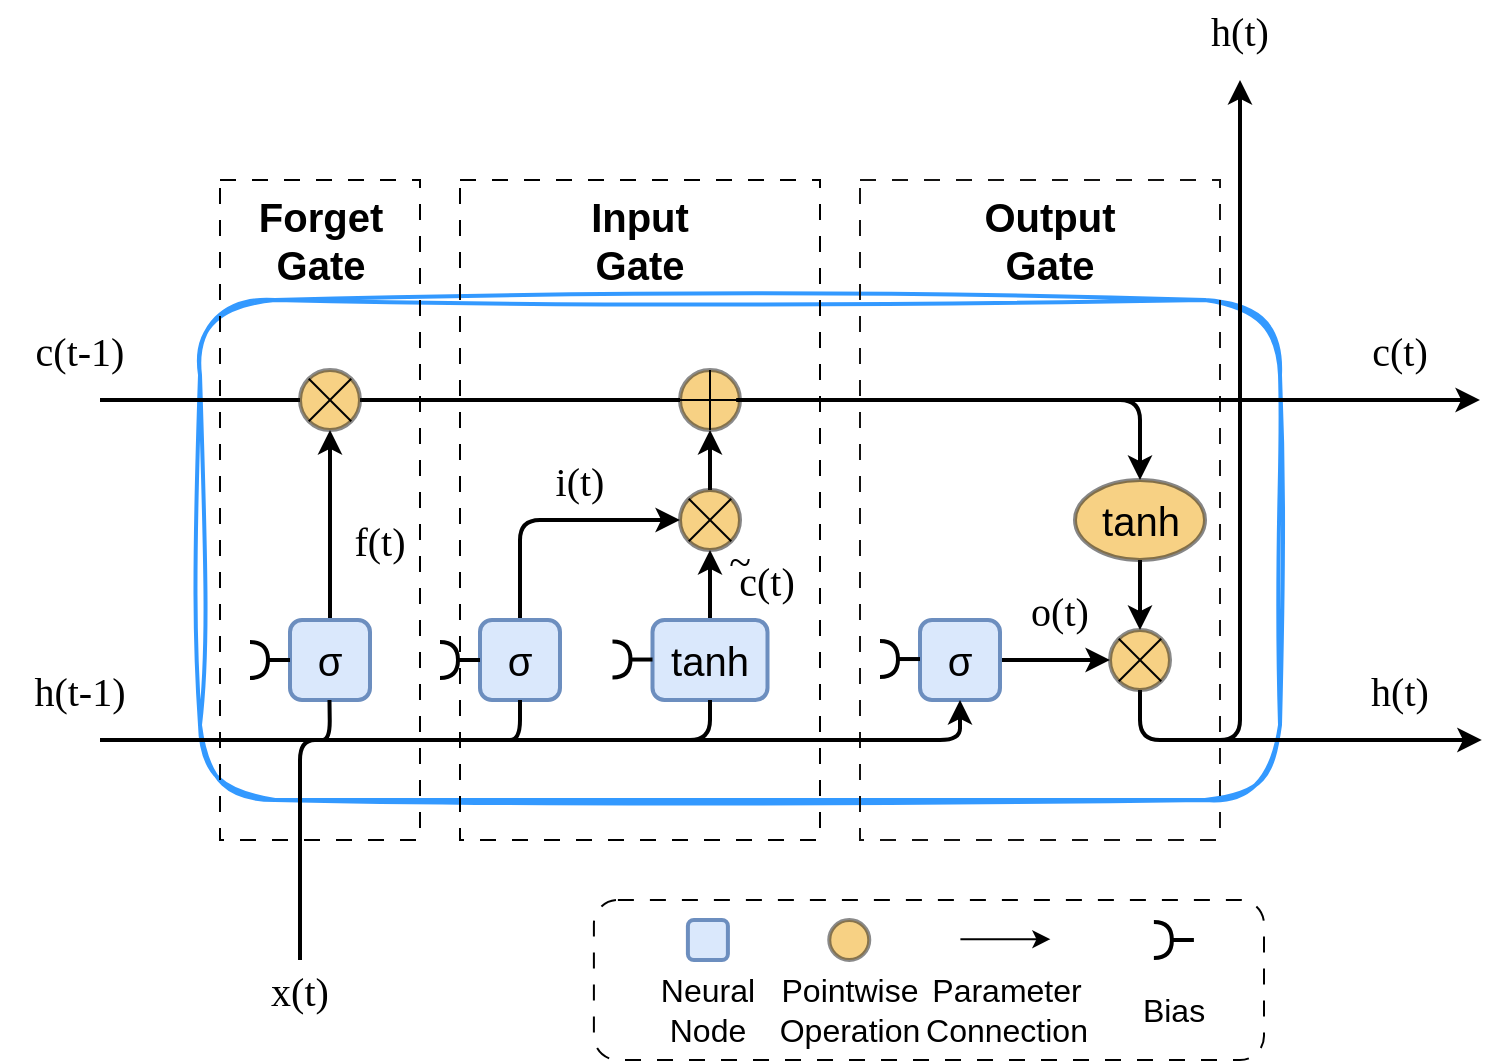 <mxfile version="26.2.4">
  <diagram name="第 1 页" id="7PjvP8GFCn9NvJCdiBMW">
    <mxGraphModel dx="680" dy="1876" grid="1" gridSize="10" guides="1" tooltips="1" connect="1" arrows="1" fold="1" page="1" pageScale="1" pageWidth="827" pageHeight="1169" math="0" shadow="0">
      <root>
        <mxCell id="0" />
        <mxCell id="1" parent="0" />
        <mxCell id="oG4KOmsF3gV8HcvaG8GH-1" value="" style="rounded=1;whiteSpace=wrap;html=1;sketch=1;curveFitting=1;jiggle=2;strokeColor=#3399FF;strokeWidth=2;gradientColor=none;fillColor=none;" vertex="1" parent="1">
          <mxGeometry x="150" y="-890" width="540" height="250" as="geometry" />
        </mxCell>
        <mxCell id="oG4KOmsF3gV8HcvaG8GH-2" value="" style="rounded=0;whiteSpace=wrap;html=1;fillColor=none;dashed=1;dashPattern=8 8;" vertex="1" parent="1">
          <mxGeometry x="280" y="-950" width="180" height="330" as="geometry" />
        </mxCell>
        <mxCell id="oG4KOmsF3gV8HcvaG8GH-3" value="" style="ellipse;whiteSpace=wrap;html=1;aspect=fixed;fillColor=#f0a30a;strokeColor=light-dark(#171716, #c17f1f);fontColor=#000000;opacity=50;strokeWidth=2;" vertex="1" parent="1">
          <mxGeometry x="390.0" y="-855" width="30" height="30" as="geometry" />
        </mxCell>
        <mxCell id="oG4KOmsF3gV8HcvaG8GH-4" value="" style="rounded=0;whiteSpace=wrap;html=1;fillColor=none;dashed=1;dashPattern=8 8;" vertex="1" parent="1">
          <mxGeometry x="160" y="-950" width="100" height="330" as="geometry" />
        </mxCell>
        <mxCell id="oG4KOmsF3gV8HcvaG8GH-5" value="" style="rounded=0;whiteSpace=wrap;html=1;fillColor=none;dashed=1;dashPattern=8 8;strokeColor=light-dark(#151413, #c17f1f);" vertex="1" parent="1">
          <mxGeometry x="480.0" y="-950" width="180" height="330" as="geometry" />
        </mxCell>
        <mxCell id="oG4KOmsF3gV8HcvaG8GH-6" style="edgeStyle=orthogonalEdgeStyle;rounded=0;orthogonalLoop=1;jettySize=auto;html=1;exitX=0.5;exitY=0;exitDx=0;exitDy=0;entryX=0.5;entryY=1;entryDx=0;entryDy=0;strokeWidth=2;" edge="1" parent="1" source="oG4KOmsF3gV8HcvaG8GH-7" target="oG4KOmsF3gV8HcvaG8GH-25">
          <mxGeometry relative="1" as="geometry" />
        </mxCell>
        <mxCell id="oG4KOmsF3gV8HcvaG8GH-7" value="&lt;font style=&quot;font-size: 20px;&quot;&gt;σ&lt;/font&gt;" style="rounded=1;whiteSpace=wrap;html=1;fillColor=#dae8fc;strokeColor=#6c8ebf;strokeWidth=2;" vertex="1" parent="1">
          <mxGeometry x="195" y="-730" width="40" height="40" as="geometry" />
        </mxCell>
        <mxCell id="oG4KOmsF3gV8HcvaG8GH-8" style="edgeStyle=orthogonalEdgeStyle;rounded=1;orthogonalLoop=1;jettySize=auto;html=1;exitX=0.5;exitY=0;exitDx=0;exitDy=0;entryX=0;entryY=0.5;entryDx=0;entryDy=0;curved=0;strokeWidth=2;" edge="1" parent="1" source="oG4KOmsF3gV8HcvaG8GH-9" target="oG4KOmsF3gV8HcvaG8GH-15">
          <mxGeometry relative="1" as="geometry" />
        </mxCell>
        <mxCell id="oG4KOmsF3gV8HcvaG8GH-9" value="&lt;font style=&quot;font-size: 20px;&quot;&gt;σ&lt;/font&gt;" style="rounded=1;whiteSpace=wrap;html=1;fillColor=#dae8fc;strokeColor=#6c8ebf;strokeWidth=2;" vertex="1" parent="1">
          <mxGeometry x="290" y="-730" width="40" height="40" as="geometry" />
        </mxCell>
        <mxCell id="oG4KOmsF3gV8HcvaG8GH-10" style="edgeStyle=orthogonalEdgeStyle;rounded=0;orthogonalLoop=1;jettySize=auto;html=1;exitX=0.5;exitY=0;exitDx=0;exitDy=0;entryX=0.5;entryY=1;entryDx=0;entryDy=0;strokeWidth=2;" edge="1" parent="1" source="oG4KOmsF3gV8HcvaG8GH-11" target="oG4KOmsF3gV8HcvaG8GH-15">
          <mxGeometry relative="1" as="geometry" />
        </mxCell>
        <mxCell id="oG4KOmsF3gV8HcvaG8GH-11" value="&lt;font style=&quot;font-size: 20px;&quot;&gt;tanh&lt;/font&gt;" style="rounded=1;whiteSpace=wrap;html=1;fillColor=#dae8fc;strokeColor=#6c8ebf;strokeWidth=2;" vertex="1" parent="1">
          <mxGeometry x="376.25" y="-730" width="57.5" height="40" as="geometry" />
        </mxCell>
        <mxCell id="oG4KOmsF3gV8HcvaG8GH-12" style="edgeStyle=orthogonalEdgeStyle;rounded=0;orthogonalLoop=1;jettySize=auto;html=1;exitX=1;exitY=0.5;exitDx=0;exitDy=0;entryX=0;entryY=0.5;entryDx=0;entryDy=0;strokeWidth=2;" edge="1" parent="1" source="oG4KOmsF3gV8HcvaG8GH-13" target="oG4KOmsF3gV8HcvaG8GH-19">
          <mxGeometry relative="1" as="geometry" />
        </mxCell>
        <mxCell id="oG4KOmsF3gV8HcvaG8GH-13" value="&lt;font style=&quot;font-size: 20px;&quot;&gt;σ&lt;/font&gt;" style="rounded=1;whiteSpace=wrap;html=1;fillColor=#dae8fc;strokeColor=#6c8ebf;strokeWidth=2;" vertex="1" parent="1">
          <mxGeometry x="510" y="-730" width="40" height="40" as="geometry" />
        </mxCell>
        <mxCell id="oG4KOmsF3gV8HcvaG8GH-14" style="edgeStyle=orthogonalEdgeStyle;rounded=0;orthogonalLoop=1;jettySize=auto;html=1;exitX=0.5;exitY=0;exitDx=0;exitDy=0;entryX=0.5;entryY=1;entryDx=0;entryDy=0;strokeWidth=2;" edge="1" parent="1" source="oG4KOmsF3gV8HcvaG8GH-15" target="oG4KOmsF3gV8HcvaG8GH-3">
          <mxGeometry relative="1" as="geometry" />
        </mxCell>
        <mxCell id="oG4KOmsF3gV8HcvaG8GH-15" value="" style="ellipse;whiteSpace=wrap;html=1;aspect=fixed;fillColor=#f0a30a;strokeColor=light-dark(#100f0f, #c17f1f);fontColor=#000000;opacity=50;strokeWidth=2;" vertex="1" parent="1">
          <mxGeometry x="390.0" y="-795" width="30" height="30" as="geometry" />
        </mxCell>
        <mxCell id="oG4KOmsF3gV8HcvaG8GH-16" style="edgeStyle=orthogonalEdgeStyle;rounded=0;orthogonalLoop=1;jettySize=auto;html=1;exitX=0.5;exitY=1;exitDx=0;exitDy=0;entryX=0.5;entryY=0;entryDx=0;entryDy=0;strokeWidth=2;" edge="1" parent="1" source="oG4KOmsF3gV8HcvaG8GH-17" target="oG4KOmsF3gV8HcvaG8GH-19">
          <mxGeometry relative="1" as="geometry" />
        </mxCell>
        <mxCell id="oG4KOmsF3gV8HcvaG8GH-17" value="&lt;font style=&quot;font-size: 20px;&quot;&gt;tanh&lt;/font&gt;" style="ellipse;whiteSpace=wrap;html=1;fillColor=#f0a30a;strokeColor=light-dark(#0f0f0f, #c17f1f);fontColor=#000000;opacity=50;strokeWidth=2;" vertex="1" parent="1">
          <mxGeometry x="587.5" y="-800" width="65" height="40" as="geometry" />
        </mxCell>
        <mxCell id="oG4KOmsF3gV8HcvaG8GH-18" style="edgeStyle=orthogonalEdgeStyle;rounded=1;orthogonalLoop=1;jettySize=auto;html=1;exitX=0.5;exitY=1;exitDx=0;exitDy=0;curved=0;strokeWidth=2;" edge="1" parent="1" source="oG4KOmsF3gV8HcvaG8GH-19">
          <mxGeometry relative="1" as="geometry">
            <mxPoint x="790.909" y="-670" as="targetPoint" />
            <Array as="points">
              <mxPoint x="620.0" y="-670" />
            </Array>
          </mxGeometry>
        </mxCell>
        <mxCell id="oG4KOmsF3gV8HcvaG8GH-19" value="" style="ellipse;whiteSpace=wrap;html=1;aspect=fixed;fillColor=#f0a30a;strokeColor=light-dark(#151413, #c17f1f);fontColor=#000000;opacity=50;strokeWidth=2;" vertex="1" parent="1">
          <mxGeometry x="605.0" y="-725" width="30" height="30" as="geometry" />
        </mxCell>
        <mxCell id="oG4KOmsF3gV8HcvaG8GH-20" value="" style="endArrow=none;html=1;rounded=0;entryX=0;entryY=0.5;entryDx=0;entryDy=0;strokeWidth=2;" edge="1" parent="1" target="oG4KOmsF3gV8HcvaG8GH-25">
          <mxGeometry width="50" height="50" relative="1" as="geometry">
            <mxPoint x="100" y="-840" as="sourcePoint" />
            <mxPoint x="195" y="-840.86" as="targetPoint" />
          </mxGeometry>
        </mxCell>
        <mxCell id="oG4KOmsF3gV8HcvaG8GH-21" value="" style="endArrow=none;html=1;rounded=0;exitX=1;exitY=0.5;exitDx=0;exitDy=0;entryX=0;entryY=0.5;entryDx=0;entryDy=0;strokeWidth=2;" edge="1" parent="1" source="oG4KOmsF3gV8HcvaG8GH-25" target="oG4KOmsF3gV8HcvaG8GH-3">
          <mxGeometry width="50" height="50" relative="1" as="geometry">
            <mxPoint x="235" y="-840.86" as="sourcePoint" />
            <mxPoint x="385.0" y="-840.86" as="targetPoint" />
          </mxGeometry>
        </mxCell>
        <mxCell id="oG4KOmsF3gV8HcvaG8GH-22" value="" style="endArrow=none;html=1;rounded=1;entryX=0.5;entryY=1;entryDx=0;entryDy=0;curved=0;strokeWidth=2;" edge="1" parent="1">
          <mxGeometry width="50" height="50" relative="1" as="geometry">
            <mxPoint x="200" y="-560" as="sourcePoint" />
            <mxPoint x="214.74" y="-690" as="targetPoint" />
            <Array as="points">
              <mxPoint x="200" y="-670" />
              <mxPoint x="215" y="-670" />
            </Array>
          </mxGeometry>
        </mxCell>
        <mxCell id="oG4KOmsF3gV8HcvaG8GH-23" value="" style="endArrow=none;html=1;rounded=1;entryX=0.5;entryY=1;entryDx=0;entryDy=0;curved=0;strokeWidth=2;" edge="1" parent="1" target="oG4KOmsF3gV8HcvaG8GH-9">
          <mxGeometry width="50" height="50" relative="1" as="geometry">
            <mxPoint x="240" y="-670" as="sourcePoint" />
            <mxPoint x="330.0" y="-690" as="targetPoint" />
            <Array as="points">
              <mxPoint x="290" y="-670" />
              <mxPoint x="310.0" y="-670" />
            </Array>
          </mxGeometry>
        </mxCell>
        <mxCell id="oG4KOmsF3gV8HcvaG8GH-24" value="" style="endArrow=none;html=1;rounded=0;exitX=0.5;exitY=1;exitDx=0;exitDy=0;entryX=0.5;entryY=0;entryDx=0;entryDy=0;" edge="1" parent="1" source="oG4KOmsF3gV8HcvaG8GH-3" target="oG4KOmsF3gV8HcvaG8GH-3">
          <mxGeometry width="50" height="50" relative="1" as="geometry">
            <mxPoint x="390.0" y="-900" as="sourcePoint" />
            <mxPoint x="440.0" y="-950" as="targetPoint" />
          </mxGeometry>
        </mxCell>
        <mxCell id="oG4KOmsF3gV8HcvaG8GH-25" value="" style="ellipse;whiteSpace=wrap;html=1;aspect=fixed;fillColor=#f0a30a;strokeColor=light-dark(#151414, #c17f1f);fontColor=#000000;opacity=50;strokeWidth=2;" vertex="1" parent="1">
          <mxGeometry x="200" y="-855" width="30" height="30" as="geometry" />
        </mxCell>
        <mxCell id="oG4KOmsF3gV8HcvaG8GH-26" value="" style="endArrow=none;html=1;rounded=0;exitX=0;exitY=1;exitDx=0;exitDy=0;entryX=1;entryY=0;entryDx=0;entryDy=0;" edge="1" parent="1" source="oG4KOmsF3gV8HcvaG8GH-15" target="oG4KOmsF3gV8HcvaG8GH-15">
          <mxGeometry width="50" height="50" relative="1" as="geometry">
            <mxPoint x="320.0" y="-750" as="sourcePoint" />
            <mxPoint x="370.0" y="-800" as="targetPoint" />
          </mxGeometry>
        </mxCell>
        <mxCell id="oG4KOmsF3gV8HcvaG8GH-27" value="" style="endArrow=none;html=1;rounded=0;exitX=0;exitY=0;exitDx=0;exitDy=0;entryX=1;entryY=1;entryDx=0;entryDy=0;" edge="1" parent="1" source="oG4KOmsF3gV8HcvaG8GH-15" target="oG4KOmsF3gV8HcvaG8GH-15">
          <mxGeometry width="50" height="50" relative="1" as="geometry">
            <mxPoint x="350.0" y="-880" as="sourcePoint" />
            <mxPoint x="400.0" y="-930" as="targetPoint" />
          </mxGeometry>
        </mxCell>
        <mxCell id="oG4KOmsF3gV8HcvaG8GH-28" value="" style="endArrow=classic;html=1;rounded=1;curved=0;strokeWidth=2;" edge="1" parent="1">
          <mxGeometry width="50" height="50" relative="1" as="geometry">
            <mxPoint x="600.0" y="-840" as="sourcePoint" />
            <mxPoint x="620.0" y="-800" as="targetPoint" />
            <Array as="points">
              <mxPoint x="620.0" y="-840" />
            </Array>
          </mxGeometry>
        </mxCell>
        <mxCell id="oG4KOmsF3gV8HcvaG8GH-29" value="" style="endArrow=none;html=1;rounded=0;exitX=0;exitY=1;exitDx=0;exitDy=0;entryX=1;entryY=0;entryDx=0;entryDy=0;" edge="1" parent="1" source="oG4KOmsF3gV8HcvaG8GH-25" target="oG4KOmsF3gV8HcvaG8GH-25">
          <mxGeometry width="50" height="50" relative="1" as="geometry">
            <mxPoint x="200" y="-820" as="sourcePoint" />
            <mxPoint x="230" y="-850" as="targetPoint" />
          </mxGeometry>
        </mxCell>
        <mxCell id="oG4KOmsF3gV8HcvaG8GH-30" value="" style="endArrow=none;html=1;rounded=0;exitX=0;exitY=0;exitDx=0;exitDy=0;entryX=1;entryY=1;entryDx=0;entryDy=0;" edge="1" parent="1" source="oG4KOmsF3gV8HcvaG8GH-25" target="oG4KOmsF3gV8HcvaG8GH-25">
          <mxGeometry width="50" height="50" relative="1" as="geometry">
            <mxPoint x="220" y="-860" as="sourcePoint" />
            <mxPoint x="270" y="-910" as="targetPoint" />
          </mxGeometry>
        </mxCell>
        <mxCell id="oG4KOmsF3gV8HcvaG8GH-31" value="" style="endArrow=none;html=1;rounded=0;exitX=0;exitY=1;exitDx=0;exitDy=0;entryX=1;entryY=0;entryDx=0;entryDy=0;" edge="1" parent="1" source="oG4KOmsF3gV8HcvaG8GH-19" target="oG4KOmsF3gV8HcvaG8GH-19">
          <mxGeometry width="50" height="50" relative="1" as="geometry">
            <mxPoint x="590.0" y="-560" as="sourcePoint" />
            <mxPoint x="640.0" y="-610" as="targetPoint" />
          </mxGeometry>
        </mxCell>
        <mxCell id="oG4KOmsF3gV8HcvaG8GH-32" value="" style="endArrow=none;html=1;rounded=0;entryX=0;entryY=0;entryDx=0;entryDy=0;exitX=1;exitY=1;exitDx=0;exitDy=0;" edge="1" parent="1" source="oG4KOmsF3gV8HcvaG8GH-19" target="oG4KOmsF3gV8HcvaG8GH-19">
          <mxGeometry width="50" height="50" relative="1" as="geometry">
            <mxPoint x="570.0" y="-570" as="sourcePoint" />
            <mxPoint x="620.0" y="-620" as="targetPoint" />
          </mxGeometry>
        </mxCell>
        <mxCell id="oG4KOmsF3gV8HcvaG8GH-33" value="" style="endArrow=classic;html=1;rounded=0;exitX=0.936;exitY=0.5;exitDx=0;exitDy=0;exitPerimeter=0;strokeWidth=2;" edge="1" parent="1" source="oG4KOmsF3gV8HcvaG8GH-3">
          <mxGeometry width="50" height="50" relative="1" as="geometry">
            <mxPoint x="425.0" y="-840.16" as="sourcePoint" />
            <mxPoint x="790.0" y="-840" as="targetPoint" />
          </mxGeometry>
        </mxCell>
        <mxCell id="oG4KOmsF3gV8HcvaG8GH-34" value="" style="endArrow=classic;html=1;rounded=1;curved=0;strokeWidth=2;" edge="1" parent="1">
          <mxGeometry width="50" height="50" relative="1" as="geometry">
            <mxPoint x="630.0" y="-670" as="sourcePoint" />
            <mxPoint x="670.0" y="-1000" as="targetPoint" />
            <Array as="points">
              <mxPoint x="670.0" y="-670" />
            </Array>
          </mxGeometry>
        </mxCell>
        <mxCell id="oG4KOmsF3gV8HcvaG8GH-35" value="&lt;font style=&quot;font-size: 20px;&quot; face=&quot;Verdana&quot;&gt;c(t-1)&lt;/font&gt;" style="text;html=1;align=center;verticalAlign=middle;whiteSpace=wrap;rounded=0;" vertex="1" parent="1">
          <mxGeometry x="60" y="-880" width="60" height="30" as="geometry" />
        </mxCell>
        <mxCell id="oG4KOmsF3gV8HcvaG8GH-36" value="&lt;font style=&quot;font-size: 20px;&quot; face=&quot;Verdana&quot;&gt;h(t-1)&lt;/font&gt;" style="text;html=1;align=center;verticalAlign=middle;whiteSpace=wrap;rounded=0;" vertex="1" parent="1">
          <mxGeometry x="50" y="-710" width="80" height="30" as="geometry" />
        </mxCell>
        <mxCell id="oG4KOmsF3gV8HcvaG8GH-37" value="&lt;font style=&quot;font-size: 20px;&quot; face=&quot;Verdana&quot;&gt;f(t)&lt;/font&gt;" style="text;html=1;align=center;verticalAlign=middle;whiteSpace=wrap;rounded=0;" vertex="1" parent="1">
          <mxGeometry x="220" y="-785" width="40" height="30" as="geometry" />
        </mxCell>
        <mxCell id="oG4KOmsF3gV8HcvaG8GH-38" value="&lt;font style=&quot;font-size: 20px;&quot; face=&quot;Verdana&quot;&gt;i(t)&lt;/font&gt;" style="text;html=1;align=center;verticalAlign=middle;whiteSpace=wrap;rounded=0;" vertex="1" parent="1">
          <mxGeometry x="320.0" y="-815" width="40" height="30" as="geometry" />
        </mxCell>
        <mxCell id="oG4KOmsF3gV8HcvaG8GH-39" value="&lt;font style=&quot;font-size: 20px;&quot; face=&quot;Verdana&quot;&gt;c(t)&lt;/font&gt;" style="text;html=1;align=center;verticalAlign=middle;whiteSpace=wrap;rounded=0;" vertex="1" parent="1">
          <mxGeometry x="407.0" y="-765" width="53" height="30" as="geometry" />
        </mxCell>
        <mxCell id="oG4KOmsF3gV8HcvaG8GH-40" value="" style="endArrow=none;html=1;rounded=1;entryX=0.5;entryY=1;entryDx=0;entryDy=0;curved=0;strokeWidth=2;" edge="1" parent="1" target="oG4KOmsF3gV8HcvaG8GH-11">
          <mxGeometry width="50" height="50" relative="1" as="geometry">
            <mxPoint x="370.0" y="-670" as="sourcePoint" />
            <mxPoint x="430.0" y="-670" as="targetPoint" />
            <Array as="points">
              <mxPoint x="405.0" y="-670" />
            </Array>
          </mxGeometry>
        </mxCell>
        <mxCell id="oG4KOmsF3gV8HcvaG8GH-41" value="" style="endArrow=classic;html=1;rounded=1;entryX=0.5;entryY=1;entryDx=0;entryDy=0;curved=0;strokeWidth=2;" edge="1" parent="1" target="oG4KOmsF3gV8HcvaG8GH-13">
          <mxGeometry width="50" height="50" relative="1" as="geometry">
            <mxPoint x="100" y="-670" as="sourcePoint" />
            <mxPoint x="210" y="-710" as="targetPoint" />
            <Array as="points">
              <mxPoint x="530" y="-670" />
            </Array>
          </mxGeometry>
        </mxCell>
        <mxCell id="oG4KOmsF3gV8HcvaG8GH-42" value="&lt;font face=&quot;Verdana&quot; style=&quot;font-size: 20px;&quot;&gt;~&lt;/font&gt;" style="text;html=1;align=center;verticalAlign=middle;whiteSpace=wrap;rounded=0;" vertex="1" parent="1">
          <mxGeometry x="400.0" y="-765" width="40" height="10" as="geometry" />
        </mxCell>
        <mxCell id="oG4KOmsF3gV8HcvaG8GH-43" value="" style="ellipse;whiteSpace=wrap;html=1;align=center;aspect=fixed;fillColor=none;strokeColor=none;resizable=0;perimeter=centerPerimeter;rotatable=0;allowArrows=0;points=[];outlineConnect=1;" vertex="1" parent="1">
          <mxGeometry x="170" y="-720" width="10" height="10" as="geometry" />
        </mxCell>
        <mxCell id="oG4KOmsF3gV8HcvaG8GH-44" value="" style="rounded=0;orthogonalLoop=1;jettySize=auto;html=1;endArrow=halfCircle;endFill=0;endSize=6;strokeWidth=2;sketch=0;fontSize=12;curved=1;" edge="1" parent="1">
          <mxGeometry relative="1" as="geometry">
            <mxPoint x="195" y="-710" as="sourcePoint" />
            <mxPoint x="175" y="-710" as="targetPoint" />
          </mxGeometry>
        </mxCell>
        <mxCell id="oG4KOmsF3gV8HcvaG8GH-45" value="" style="rounded=0;orthogonalLoop=1;jettySize=auto;html=1;endArrow=halfCircle;endFill=0;endSize=6;strokeWidth=2;sketch=0;fontSize=12;curved=1;" edge="1" parent="1">
          <mxGeometry relative="1" as="geometry">
            <mxPoint x="290" y="-710" as="sourcePoint" />
            <mxPoint x="270" y="-710" as="targetPoint" />
          </mxGeometry>
        </mxCell>
        <mxCell id="oG4KOmsF3gV8HcvaG8GH-46" value="" style="rounded=0;orthogonalLoop=1;jettySize=auto;html=1;endArrow=halfCircle;endFill=0;endSize=6;strokeWidth=2;sketch=0;fontSize=12;curved=1;" edge="1" parent="1">
          <mxGeometry relative="1" as="geometry">
            <mxPoint x="376.25" y="-710.23" as="sourcePoint" />
            <mxPoint x="356.25" y="-710.23" as="targetPoint" />
          </mxGeometry>
        </mxCell>
        <mxCell id="oG4KOmsF3gV8HcvaG8GH-47" value="" style="rounded=0;orthogonalLoop=1;jettySize=auto;html=1;endArrow=halfCircle;endFill=0;endSize=6;strokeWidth=2;sketch=0;fontSize=12;curved=1;" edge="1" parent="1">
          <mxGeometry relative="1" as="geometry">
            <mxPoint x="510" y="-710.48" as="sourcePoint" />
            <mxPoint x="490.0" y="-710.48" as="targetPoint" />
          </mxGeometry>
        </mxCell>
        <mxCell id="oG4KOmsF3gV8HcvaG8GH-48" value="" style="endArrow=none;html=1;rounded=0;exitX=0;exitY=0.5;exitDx=0;exitDy=0;entryX=1;entryY=0.5;entryDx=0;entryDy=0;" edge="1" parent="1" source="oG4KOmsF3gV8HcvaG8GH-3" target="oG4KOmsF3gV8HcvaG8GH-3">
          <mxGeometry width="50" height="50" relative="1" as="geometry">
            <mxPoint x="385.0" y="-840.86" as="sourcePoint" />
            <mxPoint x="425.0" y="-840.86" as="targetPoint" />
          </mxGeometry>
        </mxCell>
        <mxCell id="oG4KOmsF3gV8HcvaG8GH-49" value="" style="endArrow=none;html=1;rounded=0;exitX=0.5;exitY=1;exitDx=0;exitDy=0;entryX=0.5;entryY=0;entryDx=0;entryDy=0;" edge="1" parent="1" source="oG4KOmsF3gV8HcvaG8GH-3" target="oG4KOmsF3gV8HcvaG8GH-3">
          <mxGeometry width="50" height="50" relative="1" as="geometry">
            <mxPoint x="340.0" y="-890" as="sourcePoint" />
            <mxPoint x="390.0" y="-940" as="targetPoint" />
          </mxGeometry>
        </mxCell>
        <mxCell id="oG4KOmsF3gV8HcvaG8GH-50" value="&lt;font style=&quot;font-size: 20px;&quot; face=&quot;Verdana&quot;&gt;h(t)&lt;/font&gt;" style="text;html=1;align=center;verticalAlign=middle;whiteSpace=wrap;rounded=0;" vertex="1" parent="1">
          <mxGeometry x="640.0" y="-1040" width="60" height="30" as="geometry" />
        </mxCell>
        <mxCell id="oG4KOmsF3gV8HcvaG8GH-51" value="&lt;font style=&quot;font-size: 20px;&quot; face=&quot;Verdana&quot;&gt;c(t)&lt;/font&gt;" style="text;html=1;align=center;verticalAlign=middle;whiteSpace=wrap;rounded=0;" vertex="1" parent="1">
          <mxGeometry x="710.0" y="-880" width="80" height="30" as="geometry" />
        </mxCell>
        <mxCell id="oG4KOmsF3gV8HcvaG8GH-52" value="&lt;font style=&quot;font-size: 20px;&quot; face=&quot;Verdana&quot;&gt;h(t)&lt;/font&gt;" style="text;html=1;align=center;verticalAlign=middle;whiteSpace=wrap;rounded=0;" vertex="1" parent="1">
          <mxGeometry x="710.0" y="-710" width="80" height="30" as="geometry" />
        </mxCell>
        <mxCell id="oG4KOmsF3gV8HcvaG8GH-53" value="&lt;font style=&quot;font-size: 20px;&quot; face=&quot;Verdana&quot;&gt;o(t)&lt;/font&gt;" style="text;html=1;align=center;verticalAlign=middle;whiteSpace=wrap;rounded=0;" vertex="1" parent="1">
          <mxGeometry x="560" y="-750" width="40" height="30" as="geometry" />
        </mxCell>
        <mxCell id="oG4KOmsF3gV8HcvaG8GH-54" value="&lt;span style=&quot;font-size: 20px;&quot;&gt;&lt;b&gt;Output&lt;/b&gt;&lt;/span&gt;&lt;div&gt;&lt;span style=&quot;font-size: 20px;&quot;&gt;&lt;b&gt;Gate&lt;/b&gt;&lt;/span&gt;&lt;/div&gt;" style="text;html=1;align=center;verticalAlign=middle;whiteSpace=wrap;rounded=0;" vertex="1" parent="1">
          <mxGeometry x="515" y="-935" width="120" height="30" as="geometry" />
        </mxCell>
        <mxCell id="oG4KOmsF3gV8HcvaG8GH-55" value="&lt;span style=&quot;font-size: 20px;&quot;&gt;&lt;b&gt;Input&lt;/b&gt;&lt;/span&gt;&lt;div&gt;&lt;span style=&quot;font-size: 20px;&quot;&gt;&lt;b&gt;Gate&lt;/b&gt;&lt;/span&gt;&lt;/div&gt;" style="text;html=1;align=center;verticalAlign=middle;whiteSpace=wrap;rounded=0;" vertex="1" parent="1">
          <mxGeometry x="310.0" y="-935" width="120" height="30" as="geometry" />
        </mxCell>
        <mxCell id="oG4KOmsF3gV8HcvaG8GH-56" value="&lt;span style=&quot;font-size: 20px;&quot;&gt;&lt;b&gt;Forget&lt;/b&gt;&lt;/span&gt;&lt;div&gt;&lt;span style=&quot;font-size: 20px;&quot;&gt;&lt;b&gt;Gate&lt;/b&gt;&lt;/span&gt;&lt;/div&gt;" style="text;html=1;align=center;verticalAlign=middle;whiteSpace=wrap;rounded=0;" vertex="1" parent="1">
          <mxGeometry x="162.5" y="-935" width="95" height="30" as="geometry" />
        </mxCell>
        <mxCell id="oG4KOmsF3gV8HcvaG8GH-57" value="&lt;font style=&quot;font-size: 20px;&quot; face=&quot;Verdana&quot;&gt;x(t)&lt;/font&gt;" style="text;html=1;align=center;verticalAlign=middle;whiteSpace=wrap;rounded=0;" vertex="1" parent="1">
          <mxGeometry x="180" y="-560" width="40" height="30" as="geometry" />
        </mxCell>
        <mxCell id="oG4KOmsF3gV8HcvaG8GH-58" value="" style="rounded=1;whiteSpace=wrap;html=1;dashed=1;dashPattern=8 8;" vertex="1" parent="1">
          <mxGeometry x="346.95" y="-590" width="335.05" height="80" as="geometry" />
        </mxCell>
        <mxCell id="oG4KOmsF3gV8HcvaG8GH-59" value="" style="rounded=0;orthogonalLoop=1;jettySize=auto;html=1;endArrow=halfCircle;endFill=0;endSize=6;strokeWidth=2;sketch=0;fontSize=12;curved=1;" edge="1" parent="1">
          <mxGeometry relative="1" as="geometry">
            <mxPoint x="646.95" y="-570" as="sourcePoint" />
            <mxPoint x="626.95" y="-570" as="targetPoint" />
          </mxGeometry>
        </mxCell>
        <mxCell id="oG4KOmsF3gV8HcvaG8GH-60" value="" style="ellipse;whiteSpace=wrap;html=1;align=center;aspect=fixed;fillColor=none;strokeColor=none;resizable=0;perimeter=centerPerimeter;rotatable=0;allowArrows=0;points=[];outlineConnect=1;" vertex="1" parent="1">
          <mxGeometry x="611.95" y="-560" width="10" height="10" as="geometry" />
        </mxCell>
        <mxCell id="oG4KOmsF3gV8HcvaG8GH-61" value="" style="endArrow=classic;html=1;rounded=0;" edge="1" parent="1">
          <mxGeometry width="50" height="50" relative="1" as="geometry">
            <mxPoint x="530.2" y="-570.4" as="sourcePoint" />
            <mxPoint x="575.2" y="-570.4" as="targetPoint" />
          </mxGeometry>
        </mxCell>
        <mxCell id="oG4KOmsF3gV8HcvaG8GH-62" value="" style="ellipse;whiteSpace=wrap;html=1;aspect=fixed;fillColor=#f0a30a;strokeColor=light-dark(#171716, #c17f1f);fontColor=#000000;opacity=50;strokeWidth=2;" vertex="1" parent="1">
          <mxGeometry x="464.63" y="-580" width="20" height="20" as="geometry" />
        </mxCell>
        <mxCell id="oG4KOmsF3gV8HcvaG8GH-63" value="" style="rounded=1;whiteSpace=wrap;html=1;fillColor=#dae8fc;strokeColor=#6c8ebf;strokeWidth=2;" vertex="1" parent="1">
          <mxGeometry x="393.95" y="-580" width="20" height="20" as="geometry" />
        </mxCell>
        <mxCell id="oG4KOmsF3gV8HcvaG8GH-64" value="&lt;font style=&quot;font-size: 16px;&quot;&gt;Neural&lt;/font&gt;&lt;div&gt;&lt;font style=&quot;font-size: 16px;&quot;&gt;Node&lt;/font&gt;&lt;/div&gt;" style="text;html=1;align=center;verticalAlign=middle;whiteSpace=wrap;rounded=0;" vertex="1" parent="1">
          <mxGeometry x="367.98" y="-550" width="71.95" height="30" as="geometry" />
        </mxCell>
        <mxCell id="oG4KOmsF3gV8HcvaG8GH-65" value="&lt;font style=&quot;font-size: 16px;&quot;&gt;Pointwise&lt;/font&gt;&lt;div&gt;&lt;font style=&quot;font-size: 16px;&quot;&gt;Operation&lt;/font&gt;&lt;/div&gt;" style="text;html=1;align=center;verticalAlign=middle;whiteSpace=wrap;rounded=0;" vertex="1" parent="1">
          <mxGeometry x="433.75" y="-550" width="81.75" height="30" as="geometry" />
        </mxCell>
        <mxCell id="oG4KOmsF3gV8HcvaG8GH-66" value="&lt;font style=&quot;font-size: 16px;&quot;&gt;Parameter&lt;/font&gt;&lt;div&gt;&lt;font style=&quot;font-size: 16px;&quot;&gt;Connection&lt;/font&gt;&lt;/div&gt;" style="text;html=1;align=center;verticalAlign=middle;whiteSpace=wrap;rounded=0;" vertex="1" parent="1">
          <mxGeometry x="520.45" y="-550" width="67.05" height="30" as="geometry" />
        </mxCell>
        <mxCell id="oG4KOmsF3gV8HcvaG8GH-67" value="&lt;font style=&quot;font-size: 16px;&quot;&gt;Bias&lt;/font&gt;" style="text;html=1;align=center;verticalAlign=middle;whiteSpace=wrap;rounded=0;" vertex="1" parent="1">
          <mxGeometry x="606.95" y="-550" width="60" height="30" as="geometry" />
        </mxCell>
      </root>
    </mxGraphModel>
  </diagram>
</mxfile>
